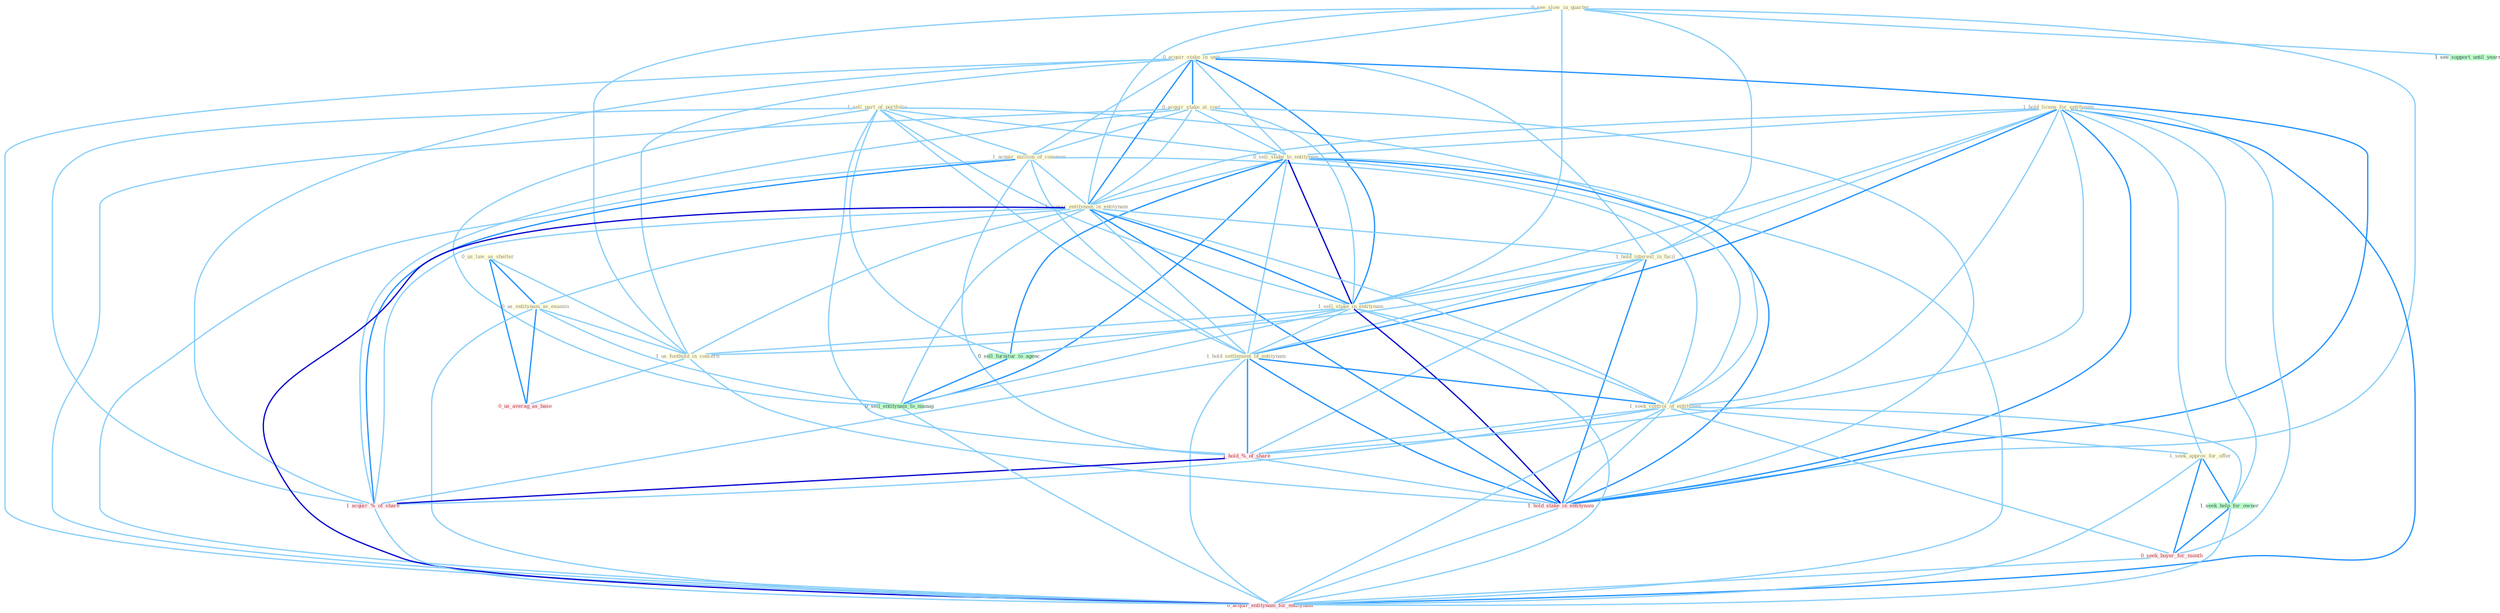 Graph G{ 
    node
    [shape=polygon,style=filled,width=.5,height=.06,color="#BDFCC9",fixedsize=true,fontsize=4,
    fontcolor="#2f4f4f"];
    {node
    [color="#ffffe0", fontcolor="#8b7d6b"] "1_sell_part_of_portfolio " "0_see_slow_in_quarter " "0_acquir_stake_in_unit " "0_acquir_stake_at_cost " "1_acquir_million_of_common " "1_hold_licens_for_entitynam " "0_sell_stake_to_entitynam " "1_acquir_entitynam_in_entitynam " "1_hold_interest_in_facil " "0_us_law_as_shelter " "0_us_entitynam_as_examin " "1_sell_stake_in_entitynam " "1_hold_settlement_of_entitynam " "1_seek_control_of_entitynam " "1_seek_approv_for_offer " "1_us_foothold_in_concern "}
{node [color="#fff0f5", fontcolor="#b22222"] "1_hold_%_of_share " "1_hold_stake_in_entitynam " "0_seek_buyer_for_month " "1_acquir_%_of_share " "0_us_averag_as_base " "0_acquir_entitynam_for_entitynam "}
edge [color="#B0E2FF"];

	"1_sell_part_of_portfolio " -- "1_acquir_million_of_common " [w="1", color="#87cefa" ];
	"1_sell_part_of_portfolio " -- "0_sell_stake_to_entitynam " [w="1", color="#87cefa" ];
	"1_sell_part_of_portfolio " -- "1_sell_stake_in_entitynam " [w="1", color="#87cefa" ];
	"1_sell_part_of_portfolio " -- "1_hold_settlement_of_entitynam " [w="1", color="#87cefa" ];
	"1_sell_part_of_portfolio " -- "1_seek_control_of_entitynam " [w="1", color="#87cefa" ];
	"1_sell_part_of_portfolio " -- "1_hold_%_of_share " [w="1", color="#87cefa" ];
	"1_sell_part_of_portfolio " -- "1_acquir_%_of_share " [w="1", color="#87cefa" ];
	"1_sell_part_of_portfolio " -- "0_sell_furnitur_to_agenc " [w="1", color="#87cefa" ];
	"1_sell_part_of_portfolio " -- "0_sell_entitynam_to_manag " [w="1", color="#87cefa" ];
	"0_see_slow_in_quarter " -- "0_acquir_stake_in_unit " [w="1", color="#87cefa" ];
	"0_see_slow_in_quarter " -- "1_acquir_entitynam_in_entitynam " [w="1", color="#87cefa" ];
	"0_see_slow_in_quarter " -- "1_hold_interest_in_facil " [w="1", color="#87cefa" ];
	"0_see_slow_in_quarter " -- "1_sell_stake_in_entitynam " [w="1", color="#87cefa" ];
	"0_see_slow_in_quarter " -- "1_us_foothold_in_concern " [w="1", color="#87cefa" ];
	"0_see_slow_in_quarter " -- "1_hold_stake_in_entitynam " [w="1", color="#87cefa" ];
	"0_see_slow_in_quarter " -- "1_see_support_until_yearnum " [w="1", color="#87cefa" ];
	"0_acquir_stake_in_unit " -- "0_acquir_stake_at_cost " [w="2", color="#1e90ff" , len=0.8];
	"0_acquir_stake_in_unit " -- "1_acquir_million_of_common " [w="1", color="#87cefa" ];
	"0_acquir_stake_in_unit " -- "0_sell_stake_to_entitynam " [w="1", color="#87cefa" ];
	"0_acquir_stake_in_unit " -- "1_acquir_entitynam_in_entitynam " [w="2", color="#1e90ff" , len=0.8];
	"0_acquir_stake_in_unit " -- "1_hold_interest_in_facil " [w="1", color="#87cefa" ];
	"0_acquir_stake_in_unit " -- "1_sell_stake_in_entitynam " [w="2", color="#1e90ff" , len=0.8];
	"0_acquir_stake_in_unit " -- "1_us_foothold_in_concern " [w="1", color="#87cefa" ];
	"0_acquir_stake_in_unit " -- "1_hold_stake_in_entitynam " [w="2", color="#1e90ff" , len=0.8];
	"0_acquir_stake_in_unit " -- "1_acquir_%_of_share " [w="1", color="#87cefa" ];
	"0_acquir_stake_in_unit " -- "0_acquir_entitynam_for_entitynam " [w="1", color="#87cefa" ];
	"0_acquir_stake_at_cost " -- "1_acquir_million_of_common " [w="1", color="#87cefa" ];
	"0_acquir_stake_at_cost " -- "0_sell_stake_to_entitynam " [w="1", color="#87cefa" ];
	"0_acquir_stake_at_cost " -- "1_acquir_entitynam_in_entitynam " [w="1", color="#87cefa" ];
	"0_acquir_stake_at_cost " -- "1_sell_stake_in_entitynam " [w="1", color="#87cefa" ];
	"0_acquir_stake_at_cost " -- "1_hold_stake_in_entitynam " [w="1", color="#87cefa" ];
	"0_acquir_stake_at_cost " -- "1_acquir_%_of_share " [w="1", color="#87cefa" ];
	"0_acquir_stake_at_cost " -- "0_acquir_entitynam_for_entitynam " [w="1", color="#87cefa" ];
	"1_acquir_million_of_common " -- "1_acquir_entitynam_in_entitynam " [w="1", color="#87cefa" ];
	"1_acquir_million_of_common " -- "1_hold_settlement_of_entitynam " [w="1", color="#87cefa" ];
	"1_acquir_million_of_common " -- "1_seek_control_of_entitynam " [w="1", color="#87cefa" ];
	"1_acquir_million_of_common " -- "1_hold_%_of_share " [w="1", color="#87cefa" ];
	"1_acquir_million_of_common " -- "1_acquir_%_of_share " [w="2", color="#1e90ff" , len=0.8];
	"1_acquir_million_of_common " -- "0_acquir_entitynam_for_entitynam " [w="1", color="#87cefa" ];
	"1_hold_licens_for_entitynam " -- "0_sell_stake_to_entitynam " [w="1", color="#87cefa" ];
	"1_hold_licens_for_entitynam " -- "1_acquir_entitynam_in_entitynam " [w="1", color="#87cefa" ];
	"1_hold_licens_for_entitynam " -- "1_hold_interest_in_facil " [w="1", color="#87cefa" ];
	"1_hold_licens_for_entitynam " -- "1_sell_stake_in_entitynam " [w="1", color="#87cefa" ];
	"1_hold_licens_for_entitynam " -- "1_hold_settlement_of_entitynam " [w="2", color="#1e90ff" , len=0.8];
	"1_hold_licens_for_entitynam " -- "1_seek_control_of_entitynam " [w="1", color="#87cefa" ];
	"1_hold_licens_for_entitynam " -- "1_seek_approv_for_offer " [w="1", color="#87cefa" ];
	"1_hold_licens_for_entitynam " -- "1_hold_%_of_share " [w="1", color="#87cefa" ];
	"1_hold_licens_for_entitynam " -- "1_hold_stake_in_entitynam " [w="2", color="#1e90ff" , len=0.8];
	"1_hold_licens_for_entitynam " -- "1_seek_help_for_owner " [w="1", color="#87cefa" ];
	"1_hold_licens_for_entitynam " -- "0_seek_buyer_for_month " [w="1", color="#87cefa" ];
	"1_hold_licens_for_entitynam " -- "0_acquir_entitynam_for_entitynam " [w="2", color="#1e90ff" , len=0.8];
	"0_sell_stake_to_entitynam " -- "1_acquir_entitynam_in_entitynam " [w="1", color="#87cefa" ];
	"0_sell_stake_to_entitynam " -- "1_sell_stake_in_entitynam " [w="3", color="#0000cd" , len=0.6];
	"0_sell_stake_to_entitynam " -- "1_hold_settlement_of_entitynam " [w="1", color="#87cefa" ];
	"0_sell_stake_to_entitynam " -- "1_seek_control_of_entitynam " [w="1", color="#87cefa" ];
	"0_sell_stake_to_entitynam " -- "1_hold_stake_in_entitynam " [w="2", color="#1e90ff" , len=0.8];
	"0_sell_stake_to_entitynam " -- "0_sell_furnitur_to_agenc " [w="2", color="#1e90ff" , len=0.8];
	"0_sell_stake_to_entitynam " -- "0_sell_entitynam_to_manag " [w="2", color="#1e90ff" , len=0.8];
	"0_sell_stake_to_entitynam " -- "0_acquir_entitynam_for_entitynam " [w="1", color="#87cefa" ];
	"1_acquir_entitynam_in_entitynam " -- "1_hold_interest_in_facil " [w="1", color="#87cefa" ];
	"1_acquir_entitynam_in_entitynam " -- "0_us_entitynam_as_examin " [w="1", color="#87cefa" ];
	"1_acquir_entitynam_in_entitynam " -- "1_sell_stake_in_entitynam " [w="2", color="#1e90ff" , len=0.8];
	"1_acquir_entitynam_in_entitynam " -- "1_hold_settlement_of_entitynam " [w="1", color="#87cefa" ];
	"1_acquir_entitynam_in_entitynam " -- "1_seek_control_of_entitynam " [w="1", color="#87cefa" ];
	"1_acquir_entitynam_in_entitynam " -- "1_us_foothold_in_concern " [w="1", color="#87cefa" ];
	"1_acquir_entitynam_in_entitynam " -- "1_hold_stake_in_entitynam " [w="2", color="#1e90ff" , len=0.8];
	"1_acquir_entitynam_in_entitynam " -- "1_acquir_%_of_share " [w="1", color="#87cefa" ];
	"1_acquir_entitynam_in_entitynam " -- "0_sell_entitynam_to_manag " [w="1", color="#87cefa" ];
	"1_acquir_entitynam_in_entitynam " -- "0_acquir_entitynam_for_entitynam " [w="3", color="#0000cd" , len=0.6];
	"1_hold_interest_in_facil " -- "1_sell_stake_in_entitynam " [w="1", color="#87cefa" ];
	"1_hold_interest_in_facil " -- "1_hold_settlement_of_entitynam " [w="1", color="#87cefa" ];
	"1_hold_interest_in_facil " -- "1_us_foothold_in_concern " [w="1", color="#87cefa" ];
	"1_hold_interest_in_facil " -- "1_hold_%_of_share " [w="1", color="#87cefa" ];
	"1_hold_interest_in_facil " -- "1_hold_stake_in_entitynam " [w="2", color="#1e90ff" , len=0.8];
	"0_us_law_as_shelter " -- "0_us_entitynam_as_examin " [w="2", color="#1e90ff" , len=0.8];
	"0_us_law_as_shelter " -- "1_us_foothold_in_concern " [w="1", color="#87cefa" ];
	"0_us_law_as_shelter " -- "0_us_averag_as_base " [w="2", color="#1e90ff" , len=0.8];
	"0_us_entitynam_as_examin " -- "1_us_foothold_in_concern " [w="1", color="#87cefa" ];
	"0_us_entitynam_as_examin " -- "0_us_averag_as_base " [w="2", color="#1e90ff" , len=0.8];
	"0_us_entitynam_as_examin " -- "0_sell_entitynam_to_manag " [w="1", color="#87cefa" ];
	"0_us_entitynam_as_examin " -- "0_acquir_entitynam_for_entitynam " [w="1", color="#87cefa" ];
	"1_sell_stake_in_entitynam " -- "1_hold_settlement_of_entitynam " [w="1", color="#87cefa" ];
	"1_sell_stake_in_entitynam " -- "1_seek_control_of_entitynam " [w="1", color="#87cefa" ];
	"1_sell_stake_in_entitynam " -- "1_us_foothold_in_concern " [w="1", color="#87cefa" ];
	"1_sell_stake_in_entitynam " -- "1_hold_stake_in_entitynam " [w="3", color="#0000cd" , len=0.6];
	"1_sell_stake_in_entitynam " -- "0_sell_furnitur_to_agenc " [w="1", color="#87cefa" ];
	"1_sell_stake_in_entitynam " -- "0_sell_entitynam_to_manag " [w="1", color="#87cefa" ];
	"1_sell_stake_in_entitynam " -- "0_acquir_entitynam_for_entitynam " [w="1", color="#87cefa" ];
	"1_hold_settlement_of_entitynam " -- "1_seek_control_of_entitynam " [w="2", color="#1e90ff" , len=0.8];
	"1_hold_settlement_of_entitynam " -- "1_hold_%_of_share " [w="2", color="#1e90ff" , len=0.8];
	"1_hold_settlement_of_entitynam " -- "1_hold_stake_in_entitynam " [w="2", color="#1e90ff" , len=0.8];
	"1_hold_settlement_of_entitynam " -- "1_acquir_%_of_share " [w="1", color="#87cefa" ];
	"1_hold_settlement_of_entitynam " -- "0_acquir_entitynam_for_entitynam " [w="1", color="#87cefa" ];
	"1_seek_control_of_entitynam " -- "1_seek_approv_for_offer " [w="1", color="#87cefa" ];
	"1_seek_control_of_entitynam " -- "1_hold_%_of_share " [w="1", color="#87cefa" ];
	"1_seek_control_of_entitynam " -- "1_hold_stake_in_entitynam " [w="1", color="#87cefa" ];
	"1_seek_control_of_entitynam " -- "1_seek_help_for_owner " [w="1", color="#87cefa" ];
	"1_seek_control_of_entitynam " -- "0_seek_buyer_for_month " [w="1", color="#87cefa" ];
	"1_seek_control_of_entitynam " -- "1_acquir_%_of_share " [w="1", color="#87cefa" ];
	"1_seek_control_of_entitynam " -- "0_acquir_entitynam_for_entitynam " [w="1", color="#87cefa" ];
	"1_seek_approv_for_offer " -- "1_seek_help_for_owner " [w="2", color="#1e90ff" , len=0.8];
	"1_seek_approv_for_offer " -- "0_seek_buyer_for_month " [w="2", color="#1e90ff" , len=0.8];
	"1_seek_approv_for_offer " -- "0_acquir_entitynam_for_entitynam " [w="1", color="#87cefa" ];
	"1_us_foothold_in_concern " -- "1_hold_stake_in_entitynam " [w="1", color="#87cefa" ];
	"1_us_foothold_in_concern " -- "0_us_averag_as_base " [w="1", color="#87cefa" ];
	"1_hold_%_of_share " -- "1_hold_stake_in_entitynam " [w="1", color="#87cefa" ];
	"1_hold_%_of_share " -- "1_acquir_%_of_share " [w="3", color="#0000cd" , len=0.6];
	"1_hold_stake_in_entitynam " -- "0_acquir_entitynam_for_entitynam " [w="1", color="#87cefa" ];
	"1_seek_help_for_owner " -- "0_seek_buyer_for_month " [w="2", color="#1e90ff" , len=0.8];
	"1_seek_help_for_owner " -- "0_acquir_entitynam_for_entitynam " [w="1", color="#87cefa" ];
	"0_seek_buyer_for_month " -- "0_acquir_entitynam_for_entitynam " [w="1", color="#87cefa" ];
	"1_acquir_%_of_share " -- "0_acquir_entitynam_for_entitynam " [w="1", color="#87cefa" ];
	"0_sell_furnitur_to_agenc " -- "0_sell_entitynam_to_manag " [w="2", color="#1e90ff" , len=0.8];
	"0_sell_entitynam_to_manag " -- "0_acquir_entitynam_for_entitynam " [w="1", color="#87cefa" ];
}